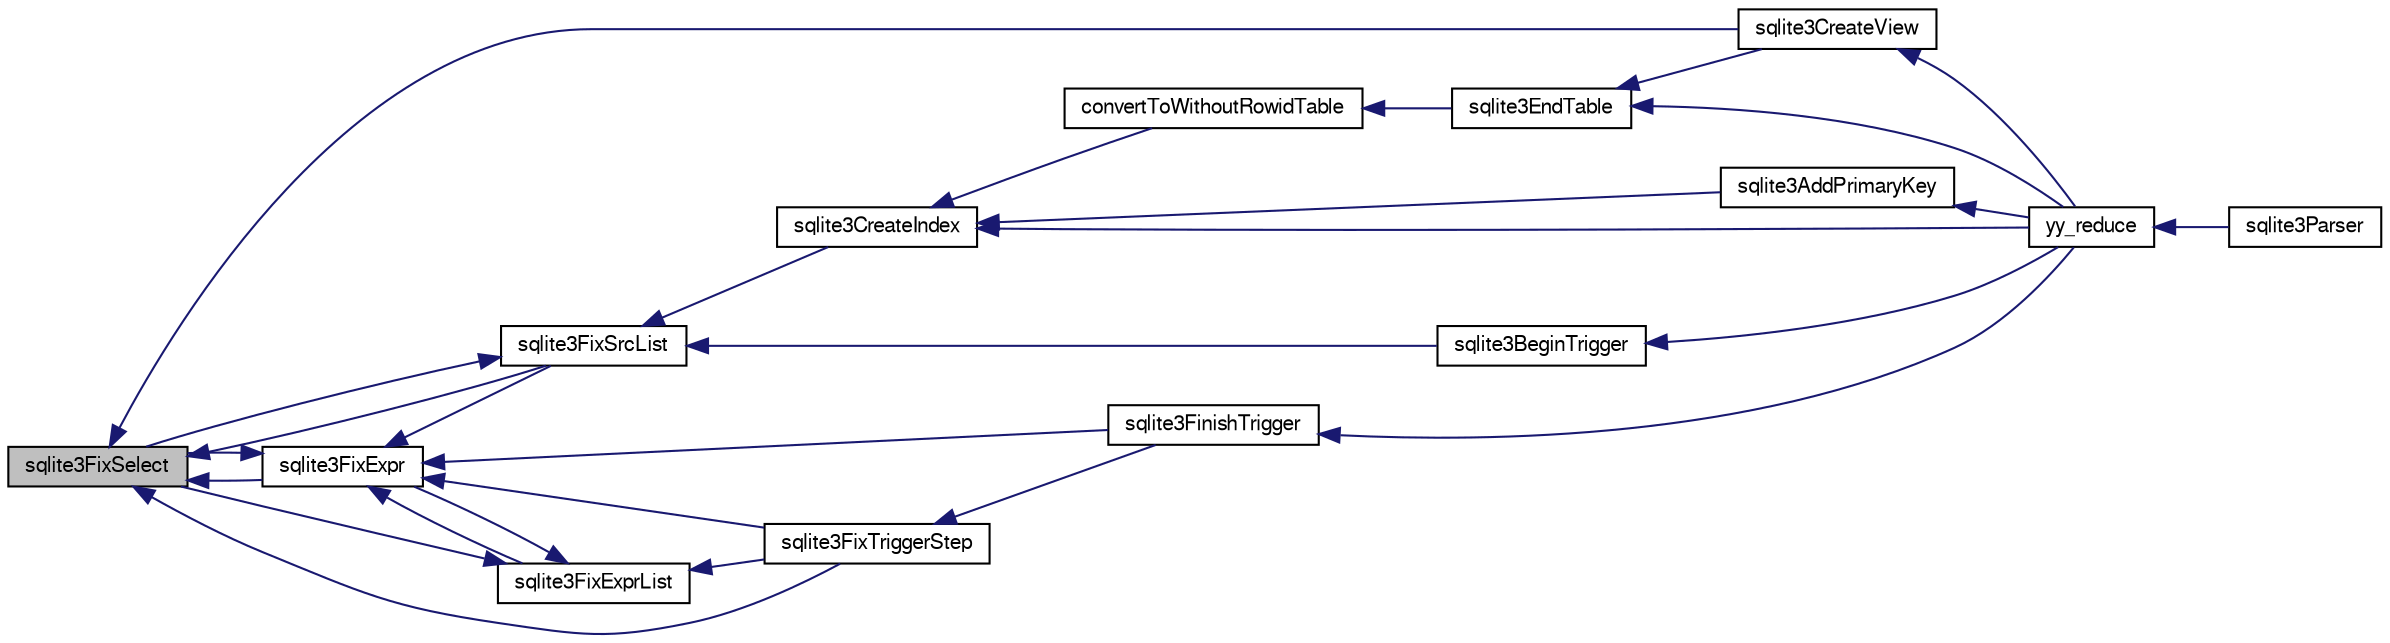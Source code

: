 digraph "sqlite3FixSelect"
{
  edge [fontname="FreeSans",fontsize="10",labelfontname="FreeSans",labelfontsize="10"];
  node [fontname="FreeSans",fontsize="10",shape=record];
  rankdir="LR";
  Node543202 [label="sqlite3FixSelect",height=0.2,width=0.4,color="black", fillcolor="grey75", style="filled", fontcolor="black"];
  Node543202 -> Node543203 [dir="back",color="midnightblue",fontsize="10",style="solid",fontname="FreeSans"];
  Node543203 [label="sqlite3FixSrcList",height=0.2,width=0.4,color="black", fillcolor="white", style="filled",URL="$sqlite3_8c.html#aef21c9fd3fd3e1ac1caad71d55ee867a"];
  Node543203 -> Node543202 [dir="back",color="midnightblue",fontsize="10",style="solid",fontname="FreeSans"];
  Node543203 -> Node543204 [dir="back",color="midnightblue",fontsize="10",style="solid",fontname="FreeSans"];
  Node543204 [label="sqlite3CreateIndex",height=0.2,width=0.4,color="black", fillcolor="white", style="filled",URL="$sqlite3_8c.html#a8dbe5e590ab6c58a8c45f34f7c81e825"];
  Node543204 -> Node543205 [dir="back",color="midnightblue",fontsize="10",style="solid",fontname="FreeSans"];
  Node543205 [label="sqlite3AddPrimaryKey",height=0.2,width=0.4,color="black", fillcolor="white", style="filled",URL="$sqlite3_8c.html#af2b0672c3379d2a7d927d210ae0ade62"];
  Node543205 -> Node543206 [dir="back",color="midnightblue",fontsize="10",style="solid",fontname="FreeSans"];
  Node543206 [label="yy_reduce",height=0.2,width=0.4,color="black", fillcolor="white", style="filled",URL="$sqlite3_8c.html#a7c419a9b25711c666a9a2449ef377f14"];
  Node543206 -> Node543207 [dir="back",color="midnightblue",fontsize="10",style="solid",fontname="FreeSans"];
  Node543207 [label="sqlite3Parser",height=0.2,width=0.4,color="black", fillcolor="white", style="filled",URL="$sqlite3_8c.html#a0327d71a5fabe0b6a343d78a2602e72a"];
  Node543204 -> Node543208 [dir="back",color="midnightblue",fontsize="10",style="solid",fontname="FreeSans"];
  Node543208 [label="convertToWithoutRowidTable",height=0.2,width=0.4,color="black", fillcolor="white", style="filled",URL="$sqlite3_8c.html#a0d41effc4e4a0ba740429a08f6747313"];
  Node543208 -> Node543209 [dir="back",color="midnightblue",fontsize="10",style="solid",fontname="FreeSans"];
  Node543209 [label="sqlite3EndTable",height=0.2,width=0.4,color="black", fillcolor="white", style="filled",URL="$sqlite3_8c.html#a7b5f2c66c0f0b6f819d970ca389768b0"];
  Node543209 -> Node543210 [dir="back",color="midnightblue",fontsize="10",style="solid",fontname="FreeSans"];
  Node543210 [label="sqlite3CreateView",height=0.2,width=0.4,color="black", fillcolor="white", style="filled",URL="$sqlite3_8c.html#a9d85cb00ff71dee5cd9a019503a6982e"];
  Node543210 -> Node543206 [dir="back",color="midnightblue",fontsize="10",style="solid",fontname="FreeSans"];
  Node543209 -> Node543206 [dir="back",color="midnightblue",fontsize="10",style="solid",fontname="FreeSans"];
  Node543204 -> Node543206 [dir="back",color="midnightblue",fontsize="10",style="solid",fontname="FreeSans"];
  Node543203 -> Node543211 [dir="back",color="midnightblue",fontsize="10",style="solid",fontname="FreeSans"];
  Node543211 [label="sqlite3BeginTrigger",height=0.2,width=0.4,color="black", fillcolor="white", style="filled",URL="$sqlite3_8c.html#ac20a731dbd52edec68a09962c7f39a4c"];
  Node543211 -> Node543206 [dir="back",color="midnightblue",fontsize="10",style="solid",fontname="FreeSans"];
  Node543202 -> Node543212 [dir="back",color="midnightblue",fontsize="10",style="solid",fontname="FreeSans"];
  Node543212 [label="sqlite3FixExpr",height=0.2,width=0.4,color="black", fillcolor="white", style="filled",URL="$sqlite3_8c.html#aed02a32694f2649d2f9161fb324f12ed"];
  Node543212 -> Node543203 [dir="back",color="midnightblue",fontsize="10",style="solid",fontname="FreeSans"];
  Node543212 -> Node543202 [dir="back",color="midnightblue",fontsize="10",style="solid",fontname="FreeSans"];
  Node543212 -> Node543213 [dir="back",color="midnightblue",fontsize="10",style="solid",fontname="FreeSans"];
  Node543213 [label="sqlite3FixExprList",height=0.2,width=0.4,color="black", fillcolor="white", style="filled",URL="$sqlite3_8c.html#ae7c3574b349cf7cde71c2ee904060b92"];
  Node543213 -> Node543202 [dir="back",color="midnightblue",fontsize="10",style="solid",fontname="FreeSans"];
  Node543213 -> Node543212 [dir="back",color="midnightblue",fontsize="10",style="solid",fontname="FreeSans"];
  Node543213 -> Node543214 [dir="back",color="midnightblue",fontsize="10",style="solid",fontname="FreeSans"];
  Node543214 [label="sqlite3FixTriggerStep",height=0.2,width=0.4,color="black", fillcolor="white", style="filled",URL="$sqlite3_8c.html#a9c31e335e9b8ad784d990d0c9db3139d"];
  Node543214 -> Node543215 [dir="back",color="midnightblue",fontsize="10",style="solid",fontname="FreeSans"];
  Node543215 [label="sqlite3FinishTrigger",height=0.2,width=0.4,color="black", fillcolor="white", style="filled",URL="$sqlite3_8c.html#a15231afa0ac739363aee4cdb88380886"];
  Node543215 -> Node543206 [dir="back",color="midnightblue",fontsize="10",style="solid",fontname="FreeSans"];
  Node543212 -> Node543214 [dir="back",color="midnightblue",fontsize="10",style="solid",fontname="FreeSans"];
  Node543212 -> Node543215 [dir="back",color="midnightblue",fontsize="10",style="solid",fontname="FreeSans"];
  Node543202 -> Node543214 [dir="back",color="midnightblue",fontsize="10",style="solid",fontname="FreeSans"];
  Node543202 -> Node543210 [dir="back",color="midnightblue",fontsize="10",style="solid",fontname="FreeSans"];
}
